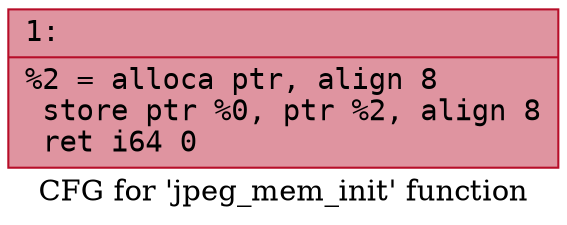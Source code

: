 digraph "CFG for 'jpeg_mem_init' function" {
	label="CFG for 'jpeg_mem_init' function";

	Node0x6000006c6210 [shape=record,color="#b70d28ff", style=filled, fillcolor="#b70d2870" fontname="Courier",label="{1:\l|  %2 = alloca ptr, align 8\l  store ptr %0, ptr %2, align 8\l  ret i64 0\l}"];
}
